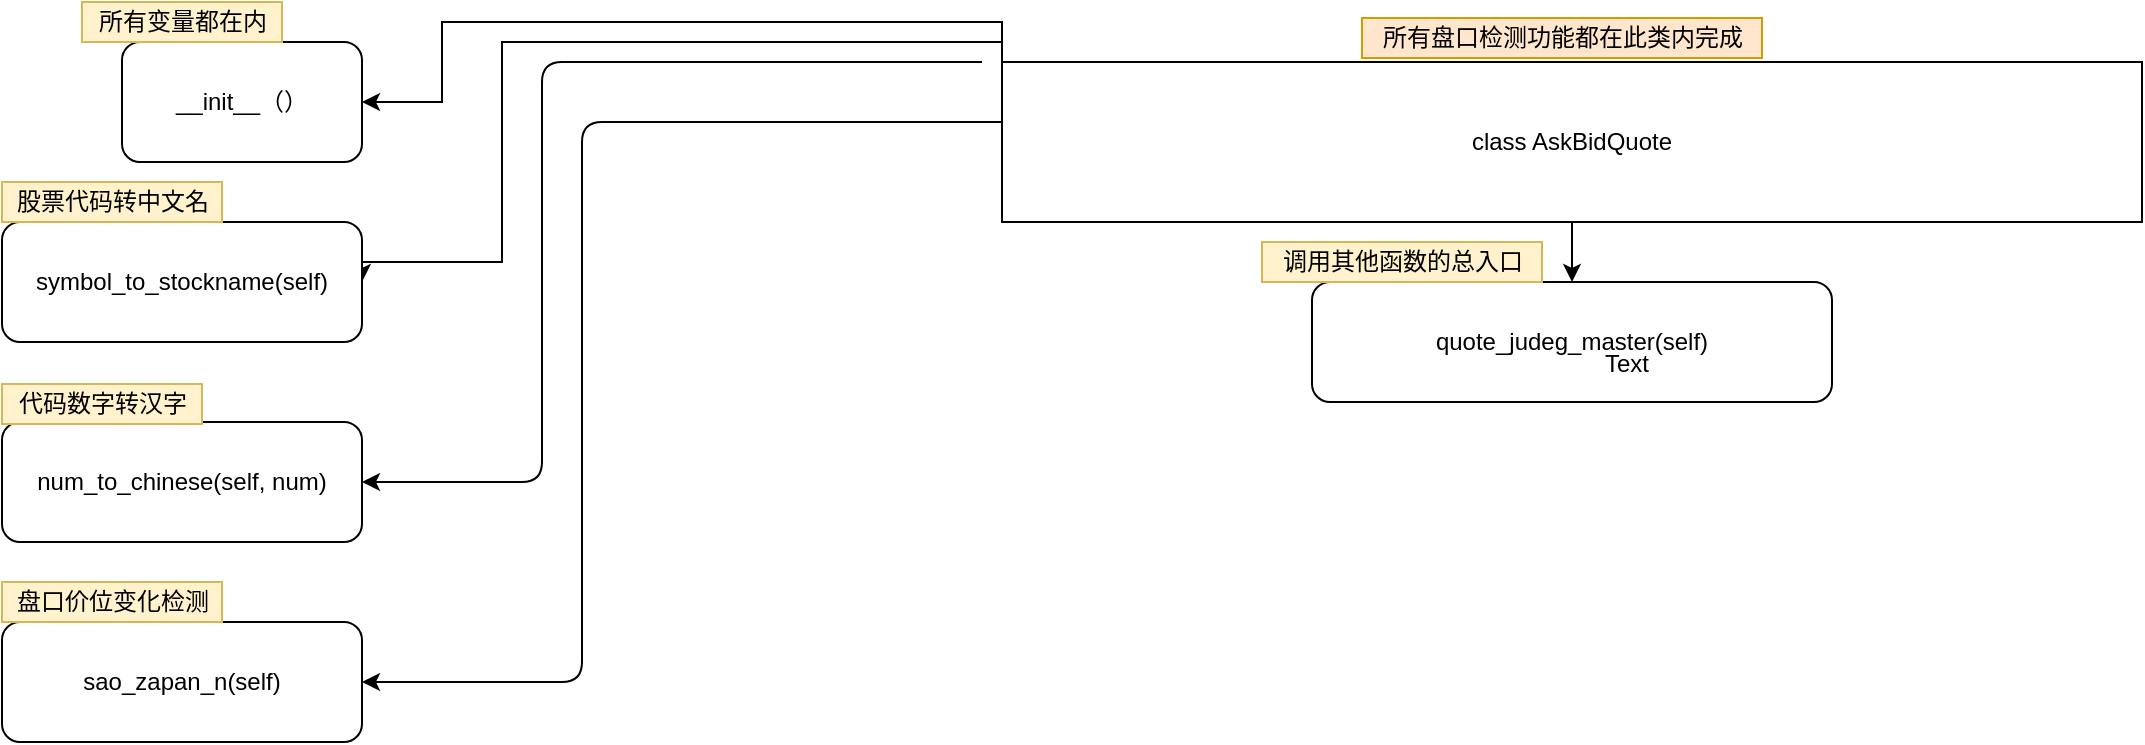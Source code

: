 <mxfile version="12.5.6" type="github">
  <diagram id="dHWgx3uqRyAXGrRmZ57P" name="Page-1">
    <mxGraphModel dx="1422" dy="830" grid="1" gridSize="10" guides="1" tooltips="1" connect="1" arrows="1" fold="1" page="1" pageScale="1" pageWidth="1920" pageHeight="1200" math="0" shadow="0">
      <root>
        <mxCell id="0"/>
        <mxCell id="1" parent="0"/>
        <mxCell id="PrwOAb1tr_43_Qb7wZnU-9" style="edgeStyle=orthogonalEdgeStyle;rounded=0;orthogonalLoop=1;jettySize=auto;html=1;exitX=0.5;exitY=0;exitDx=0;exitDy=0;entryX=0.5;entryY=0;entryDx=0;entryDy=0;" edge="1" parent="1" source="PrwOAb1tr_43_Qb7wZnU-1" target="PrwOAb1tr_43_Qb7wZnU-7">
          <mxGeometry relative="1" as="geometry"/>
        </mxCell>
        <mxCell id="PrwOAb1tr_43_Qb7wZnU-11" style="edgeStyle=orthogonalEdgeStyle;rounded=0;orthogonalLoop=1;jettySize=auto;html=1;exitX=1;exitY=1;exitDx=0;exitDy=0;entryX=1;entryY=0.5;entryDx=0;entryDy=0;" edge="1" parent="1" source="PrwOAb1tr_43_Qb7wZnU-1" target="PrwOAb1tr_43_Qb7wZnU-3">
          <mxGeometry relative="1" as="geometry">
            <Array as="points">
              <mxPoint x="270" y="20"/>
              <mxPoint x="270" y="60"/>
            </Array>
          </mxGeometry>
        </mxCell>
        <mxCell id="PrwOAb1tr_43_Qb7wZnU-12" style="edgeStyle=orthogonalEdgeStyle;rounded=0;orthogonalLoop=1;jettySize=auto;html=1;exitX=1;exitY=0.5;exitDx=0;exitDy=0;entryX=1;entryY=0.5;entryDx=0;entryDy=0;" edge="1" parent="1" source="PrwOAb1tr_43_Qb7wZnU-1" target="PrwOAb1tr_43_Qb7wZnU-4">
          <mxGeometry relative="1" as="geometry">
            <Array as="points">
              <mxPoint x="550" y="30"/>
              <mxPoint x="300" y="30"/>
              <mxPoint x="300" y="140"/>
            </Array>
          </mxGeometry>
        </mxCell>
        <mxCell id="PrwOAb1tr_43_Qb7wZnU-1" value="class AskBidQuote" style="rounded=0;whiteSpace=wrap;html=1;flipH=0;flipV=1;direction=west;" vertex="1" parent="1">
          <mxGeometry x="550" y="40" width="570" height="80" as="geometry"/>
        </mxCell>
        <mxCell id="PrwOAb1tr_43_Qb7wZnU-3" value="__init__（）" style="rounded=1;whiteSpace=wrap;html=1;" vertex="1" parent="1">
          <mxGeometry x="110" y="30" width="120" height="60" as="geometry"/>
        </mxCell>
        <mxCell id="PrwOAb1tr_43_Qb7wZnU-4" value="symbol_to_stockname(self)" style="rounded=1;whiteSpace=wrap;html=1;" vertex="1" parent="1">
          <mxGeometry x="50" y="120" width="180" height="60" as="geometry"/>
        </mxCell>
        <mxCell id="PrwOAb1tr_43_Qb7wZnU-5" value="num_to_chinese(self, num)" style="rounded=1;whiteSpace=wrap;html=1;" vertex="1" parent="1">
          <mxGeometry x="50" y="220" width="180" height="60" as="geometry"/>
        </mxCell>
        <mxCell id="PrwOAb1tr_43_Qb7wZnU-7" value="quote_judeg_master(self)" style="rounded=1;whiteSpace=wrap;html=1;" vertex="1" parent="1">
          <mxGeometry x="705" y="150" width="260" height="60" as="geometry"/>
        </mxCell>
        <mxCell id="PrwOAb1tr_43_Qb7wZnU-14" value="sao_zapan_n(self)" style="rounded=1;whiteSpace=wrap;html=1;" vertex="1" parent="1">
          <mxGeometry x="50" y="320" width="180" height="60" as="geometry"/>
        </mxCell>
        <mxCell id="PrwOAb1tr_43_Qb7wZnU-15" value="" style="edgeStyle=elbowEdgeStyle;elbow=horizontal;endArrow=classic;html=1;entryX=1;entryY=0.5;entryDx=0;entryDy=0;" edge="1" parent="1" target="PrwOAb1tr_43_Qb7wZnU-5">
          <mxGeometry width="50" height="50" relative="1" as="geometry">
            <mxPoint x="540" y="40" as="sourcePoint"/>
            <mxPoint x="420" y="170" as="targetPoint"/>
            <Array as="points">
              <mxPoint x="320" y="190"/>
              <mxPoint x="320" y="199"/>
              <mxPoint x="320" y="120"/>
            </Array>
          </mxGeometry>
        </mxCell>
        <mxCell id="PrwOAb1tr_43_Qb7wZnU-16" value="" style="edgeStyle=elbowEdgeStyle;elbow=horizontal;endArrow=classic;html=1;exitX=1;exitY=0.375;exitDx=0;exitDy=0;exitPerimeter=0;entryX=1;entryY=0.5;entryDx=0;entryDy=0;" edge="1" parent="1" source="PrwOAb1tr_43_Qb7wZnU-1" target="PrwOAb1tr_43_Qb7wZnU-14">
          <mxGeometry width="50" height="50" relative="1" as="geometry">
            <mxPoint x="330" y="330" as="sourcePoint"/>
            <mxPoint x="380" y="280" as="targetPoint"/>
            <Array as="points">
              <mxPoint x="340" y="180"/>
            </Array>
          </mxGeometry>
        </mxCell>
        <mxCell id="PrwOAb1tr_43_Qb7wZnU-17" value="Text" style="text;html=1;align=center;verticalAlign=middle;resizable=0;points=[];autosize=1;" vertex="1" parent="1">
          <mxGeometry x="842" y="181" width="40" height="20" as="geometry"/>
        </mxCell>
        <mxCell id="PrwOAb1tr_43_Qb7wZnU-22" value="&lt;div&gt;所有盘口检测功能都在此类内完成&lt;/div&gt;" style="text;html=1;align=center;verticalAlign=middle;resizable=0;points=[];autosize=1;fillColor=#ffe6cc;strokeColor=#d79b00;" vertex="1" parent="1">
          <mxGeometry x="730" y="18" width="200" height="20" as="geometry"/>
        </mxCell>
        <mxCell id="PrwOAb1tr_43_Qb7wZnU-23" value="&lt;div&gt;调用其他函数的总入口&lt;/div&gt;" style="text;html=1;align=center;verticalAlign=middle;resizable=0;points=[];autosize=1;fillColor=#fff2cc;strokeColor=#d6b656;" vertex="1" parent="1">
          <mxGeometry x="680" y="130" width="140" height="20" as="geometry"/>
        </mxCell>
        <mxCell id="PrwOAb1tr_43_Qb7wZnU-24" value="&lt;div&gt;所有变量都在内&lt;/div&gt;" style="text;html=1;align=center;verticalAlign=middle;resizable=0;points=[];autosize=1;fillColor=#fff2cc;strokeColor=#d6b656;" vertex="1" parent="1">
          <mxGeometry x="90" y="10" width="100" height="20" as="geometry"/>
        </mxCell>
        <mxCell id="PrwOAb1tr_43_Qb7wZnU-25" value="股票代码转中文名" style="text;html=1;align=center;verticalAlign=middle;resizable=0;points=[];autosize=1;fillColor=#fff2cc;strokeColor=#d6b656;" vertex="1" parent="1">
          <mxGeometry x="50" y="100" width="110" height="20" as="geometry"/>
        </mxCell>
        <mxCell id="PrwOAb1tr_43_Qb7wZnU-26" value="&lt;div&gt;代码数字转汉字&lt;/div&gt;" style="text;html=1;align=center;verticalAlign=middle;resizable=0;points=[];autosize=1;fillColor=#fff2cc;strokeColor=#d6b656;" vertex="1" parent="1">
          <mxGeometry x="50" y="201" width="100" height="20" as="geometry"/>
        </mxCell>
        <mxCell id="PrwOAb1tr_43_Qb7wZnU-27" value="盘口价位变化检测" style="text;html=1;align=center;verticalAlign=middle;resizable=0;points=[];autosize=1;fillColor=#fff2cc;strokeColor=#d6b656;" vertex="1" parent="1">
          <mxGeometry x="50" y="300" width="110" height="20" as="geometry"/>
        </mxCell>
      </root>
    </mxGraphModel>
  </diagram>
</mxfile>
